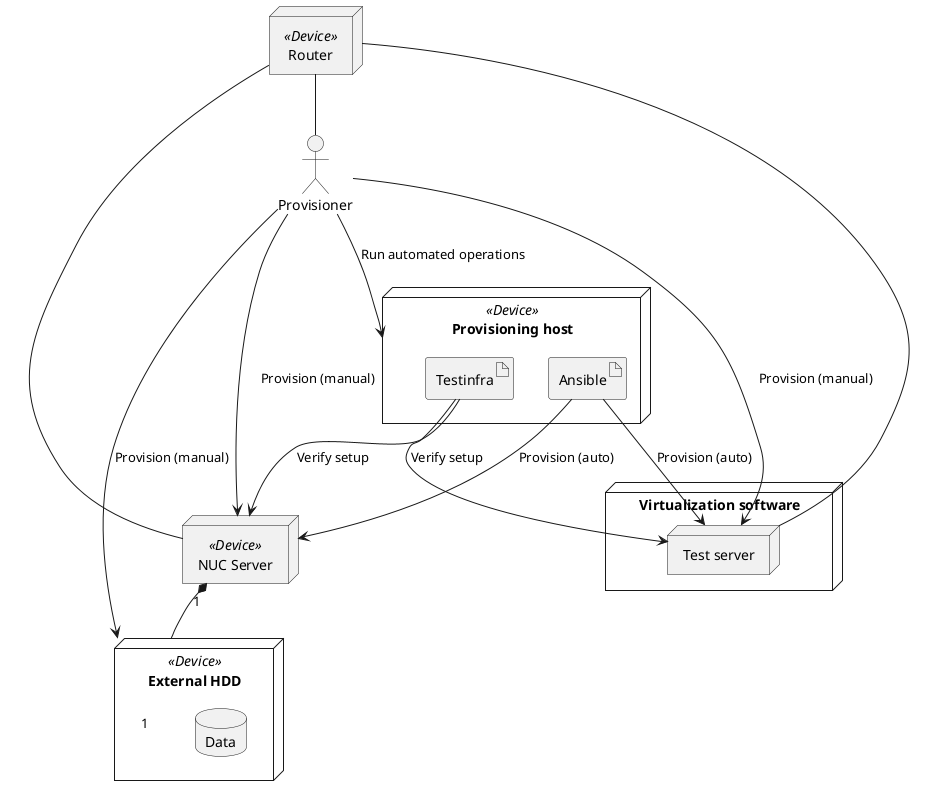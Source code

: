 @startuml

'   - - - - - - - - - - - - - - - - - - - - - - - - - - - - - - - - - -
'   Nodes

actor       "Provisioner"                       as prv
node        "Provisioning host" <<Device>>      as phs {
artifact    "Ansible"                           as ans
artifact    "Testinfra"                         as tif
}
node        "Virtualization software"           as vsw {
node        "Test server"                       as tsv
}
node        "NUC Server" <<Device>>             as srv
node        "External HDD" <<Device>>           as hdd {
database    "Data"                              as mef
}
node        "Router" <<Device>>                 as rtr

'   - - - - - - - - - - - - - - - - - - - - - - - - - - - - - - - - - -
'   Relations

srv     "1"     *--     "1"     hdd

prv             -->             tsv : Provision (manual)
prv             -->             srv : Provision (manual)
prv             -->             hdd : Provision (manual)
prv             -->             phs : Run automated operations

ans             -->             tsv : Provision (auto)
ans             -->             srv : Provision (auto)

tif             -->             tsv : Verify setup
tif             -->             srv : Verify setup

rtr             --              prv
rtr             --              tsv
rtr             --              srv

@enduml
